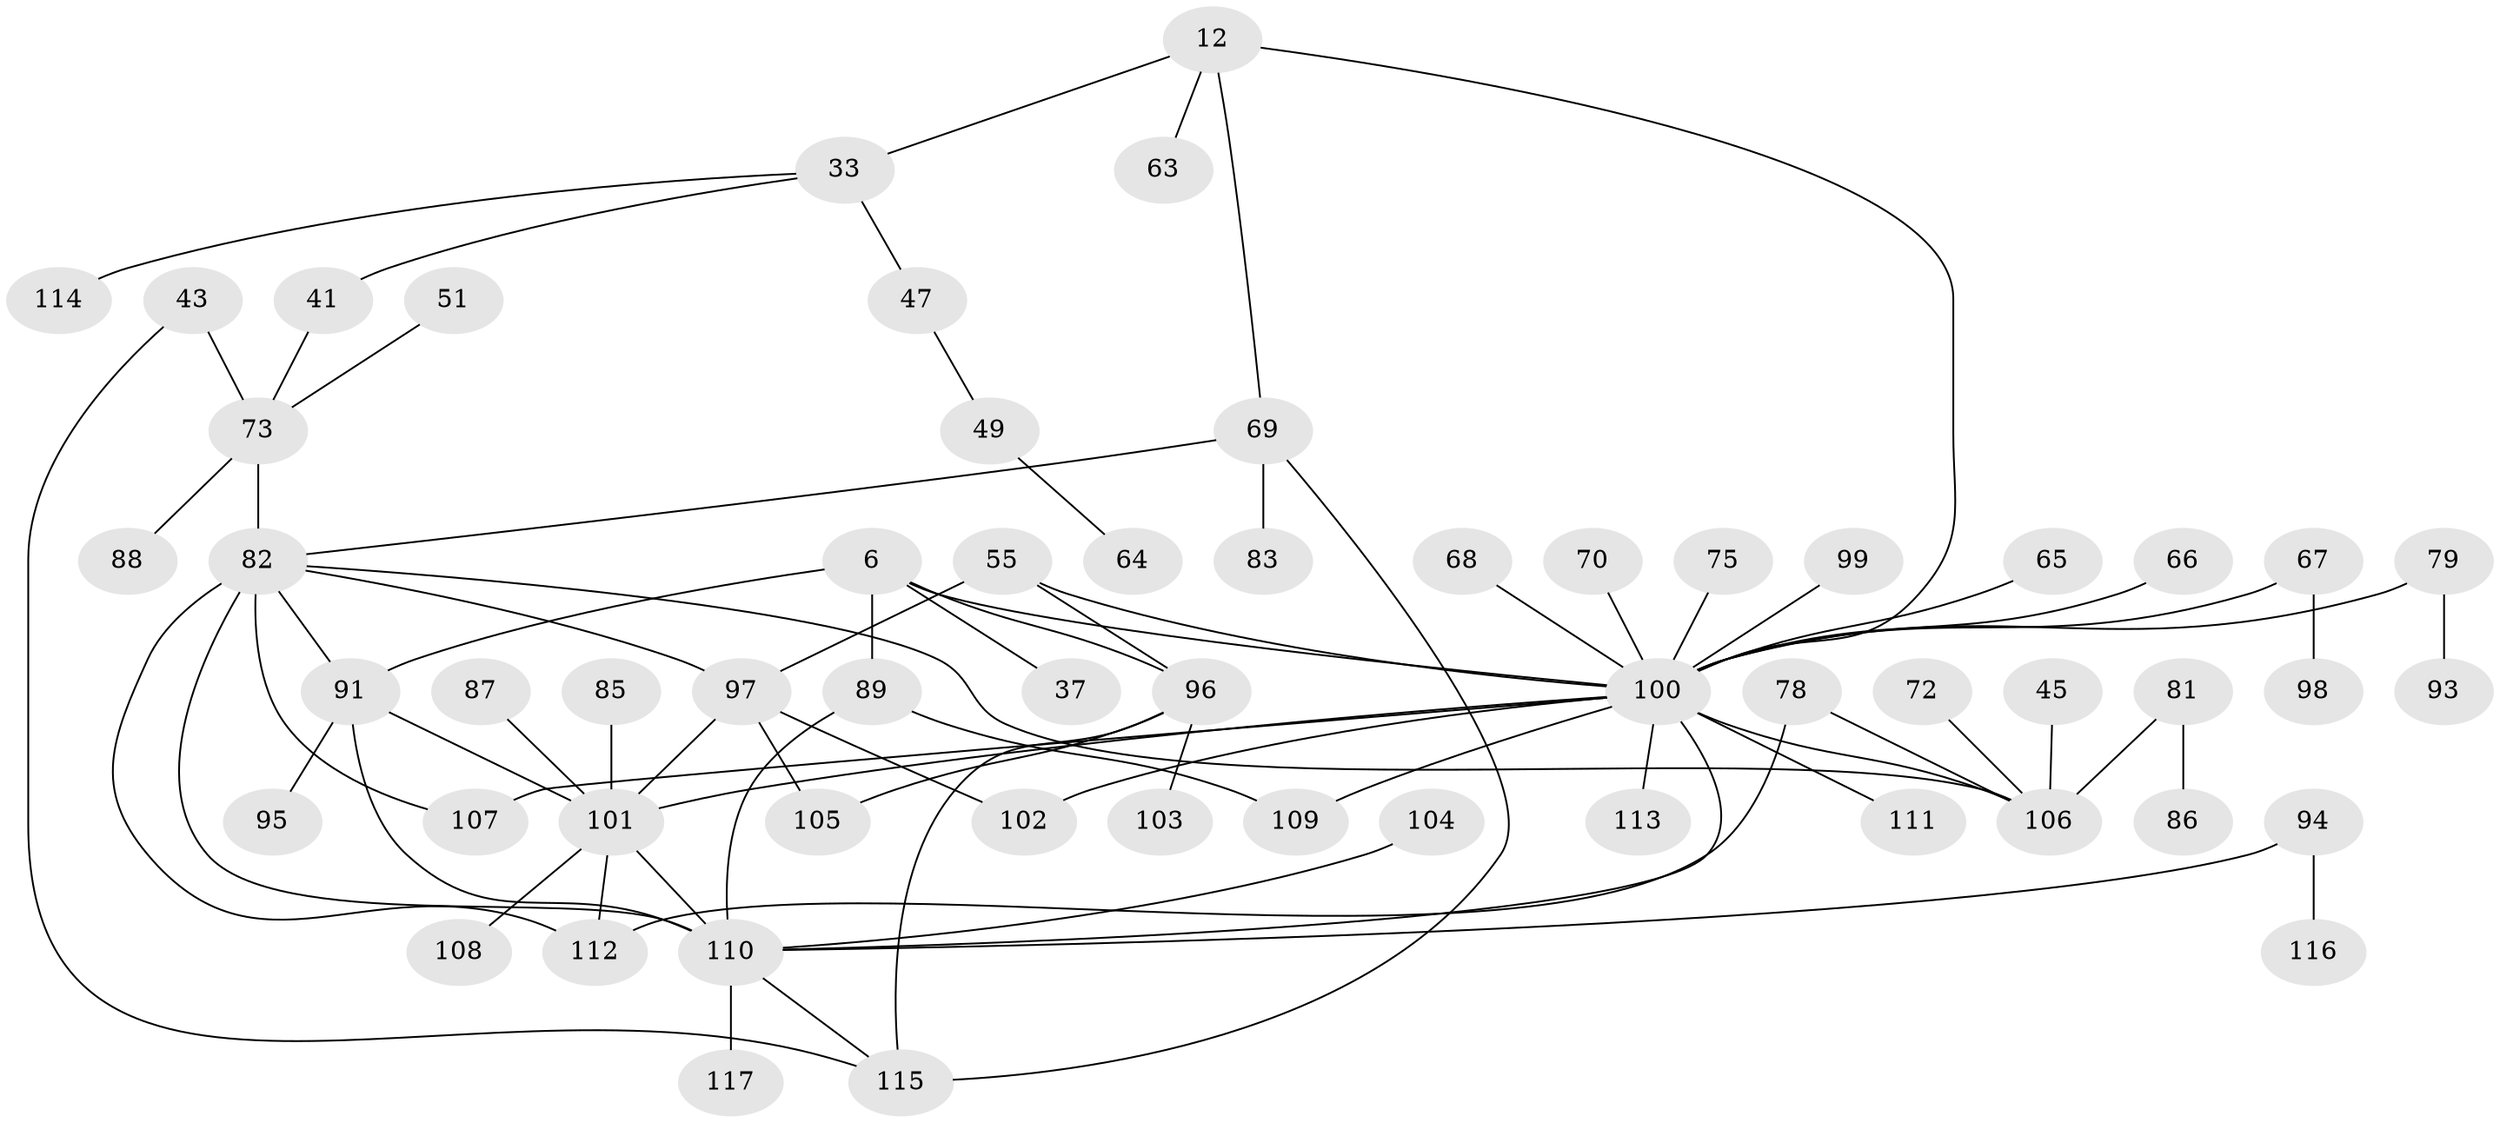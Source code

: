 // original degree distribution, {5: 0.07692307692307693, 7: 0.03418803418803419, 3: 0.20512820512820512, 9: 0.008547008547008548, 6: 0.017094017094017096, 4: 0.09401709401709402, 1: 0.2905982905982906, 2: 0.27350427350427353}
// Generated by graph-tools (version 1.1) at 2025/46/03/04/25 21:46:04]
// undirected, 58 vertices, 77 edges
graph export_dot {
graph [start="1"]
  node [color=gray90,style=filled];
  6;
  12;
  33;
  37;
  41;
  43;
  45;
  47;
  49;
  51;
  55;
  63;
  64;
  65;
  66;
  67;
  68;
  69;
  70;
  72;
  73 [super="+16"];
  75;
  78;
  79;
  81 [super="+13+58"];
  82 [super="+3+1+19"];
  83;
  85;
  86;
  87;
  88;
  89 [super="+39+21"];
  91 [super="+9"];
  93;
  94;
  95;
  96 [super="+80"];
  97 [super="+46"];
  98;
  99;
  100 [super="+22+36+42+23+71"];
  101 [super="+52+76+60+77"];
  102 [super="+53"];
  103;
  104;
  105;
  106 [super="+24+57+84"];
  107 [super="+7"];
  108;
  109;
  110 [super="+92+2"];
  111;
  112 [super="+62"];
  113;
  114;
  115;
  116;
  117;
  6 -- 37;
  6 -- 91 [weight=2];
  6 -- 89;
  6 -- 100 [weight=2];
  6 -- 96;
  12 -- 33;
  12 -- 63;
  12 -- 69;
  12 -- 100;
  33 -- 47;
  33 -- 114;
  33 -- 41;
  41 -- 73;
  43 -- 115;
  43 -- 73;
  45 -- 106;
  47 -- 49;
  49 -- 64;
  51 -- 73;
  55 -- 97;
  55 -- 100 [weight=2];
  55 -- 96;
  65 -- 100;
  66 -- 100 [weight=2];
  67 -- 98;
  67 -- 100;
  68 -- 100;
  69 -- 82;
  69 -- 83;
  69 -- 115;
  70 -- 100;
  72 -- 106 [weight=2];
  73 -- 88;
  73 -- 82 [weight=2];
  75 -- 100;
  78 -- 106;
  78 -- 112;
  79 -- 93;
  79 -- 100;
  81 -- 86;
  81 -- 106;
  82 -- 107;
  82 -- 112;
  82 -- 91;
  82 -- 97;
  82 -- 106;
  82 -- 110 [weight=5];
  85 -- 101;
  87 -- 101;
  89 -- 109;
  89 -- 110;
  91 -- 95;
  91 -- 110;
  91 -- 101;
  94 -- 116;
  94 -- 110;
  96 -- 103;
  96 -- 115;
  96 -- 105;
  97 -- 105;
  97 -- 101;
  97 -- 102;
  99 -- 100;
  100 -- 109;
  100 -- 101 [weight=4];
  100 -- 106 [weight=3];
  100 -- 107;
  100 -- 110 [weight=3];
  100 -- 111;
  100 -- 113;
  100 -- 102;
  101 -- 110;
  101 -- 112;
  101 -- 108;
  104 -- 110;
  110 -- 115;
  110 -- 117 [weight=2];
}
